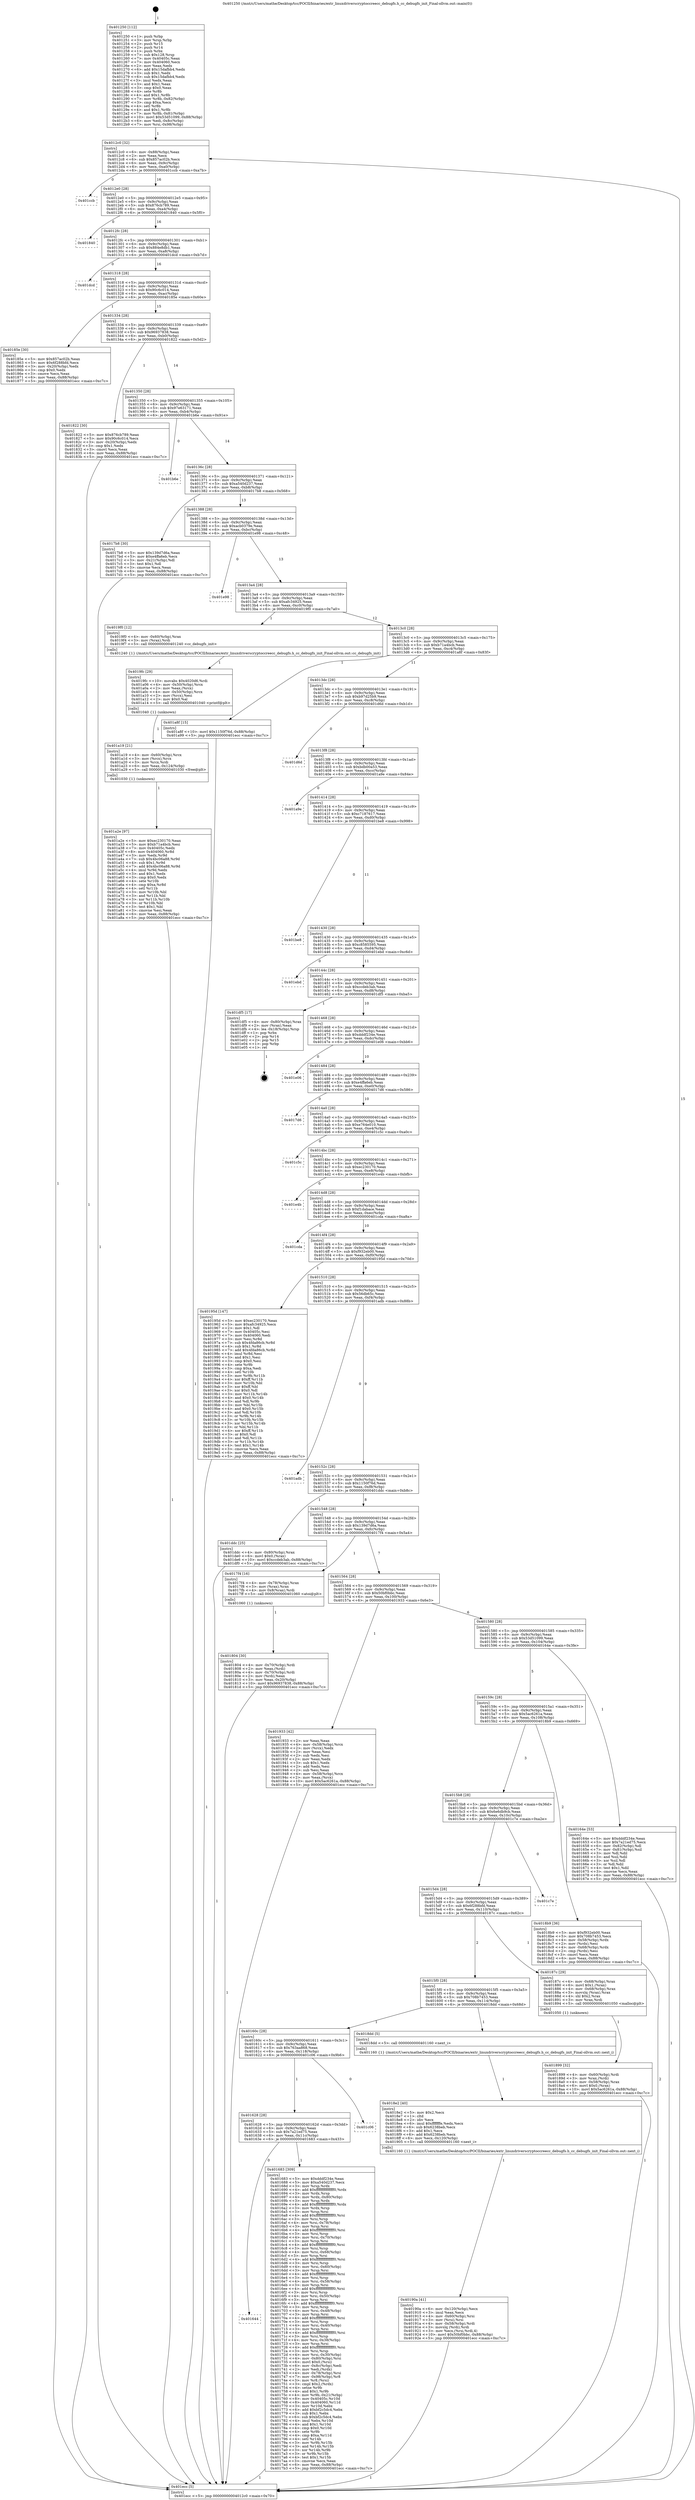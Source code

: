 digraph "0x401250" {
  label = "0x401250 (/mnt/c/Users/mathe/Desktop/tcc/POCII/binaries/extr_linuxdriverscryptoccreecc_debugfs.h_cc_debugfs_init_Final-ollvm.out::main(0))"
  labelloc = "t"
  node[shape=record]

  Entry [label="",width=0.3,height=0.3,shape=circle,fillcolor=black,style=filled]
  "0x4012c0" [label="{
     0x4012c0 [32]\l
     | [instrs]\l
     &nbsp;&nbsp;0x4012c0 \<+6\>: mov -0x88(%rbp),%eax\l
     &nbsp;&nbsp;0x4012c6 \<+2\>: mov %eax,%ecx\l
     &nbsp;&nbsp;0x4012c8 \<+6\>: sub $0x857ac02b,%ecx\l
     &nbsp;&nbsp;0x4012ce \<+6\>: mov %eax,-0x9c(%rbp)\l
     &nbsp;&nbsp;0x4012d4 \<+6\>: mov %ecx,-0xa0(%rbp)\l
     &nbsp;&nbsp;0x4012da \<+6\>: je 0000000000401ccb \<main+0xa7b\>\l
  }"]
  "0x401ccb" [label="{
     0x401ccb\l
  }", style=dashed]
  "0x4012e0" [label="{
     0x4012e0 [28]\l
     | [instrs]\l
     &nbsp;&nbsp;0x4012e0 \<+5\>: jmp 00000000004012e5 \<main+0x95\>\l
     &nbsp;&nbsp;0x4012e5 \<+6\>: mov -0x9c(%rbp),%eax\l
     &nbsp;&nbsp;0x4012eb \<+5\>: sub $0x876cb789,%eax\l
     &nbsp;&nbsp;0x4012f0 \<+6\>: mov %eax,-0xa4(%rbp)\l
     &nbsp;&nbsp;0x4012f6 \<+6\>: je 0000000000401840 \<main+0x5f0\>\l
  }"]
  Exit [label="",width=0.3,height=0.3,shape=circle,fillcolor=black,style=filled,peripheries=2]
  "0x401840" [label="{
     0x401840\l
  }", style=dashed]
  "0x4012fc" [label="{
     0x4012fc [28]\l
     | [instrs]\l
     &nbsp;&nbsp;0x4012fc \<+5\>: jmp 0000000000401301 \<main+0xb1\>\l
     &nbsp;&nbsp;0x401301 \<+6\>: mov -0x9c(%rbp),%eax\l
     &nbsp;&nbsp;0x401307 \<+5\>: sub $0x884e8db1,%eax\l
     &nbsp;&nbsp;0x40130c \<+6\>: mov %eax,-0xa8(%rbp)\l
     &nbsp;&nbsp;0x401312 \<+6\>: je 0000000000401dcd \<main+0xb7d\>\l
  }"]
  "0x401a2e" [label="{
     0x401a2e [97]\l
     | [instrs]\l
     &nbsp;&nbsp;0x401a2e \<+5\>: mov $0xec230170,%eax\l
     &nbsp;&nbsp;0x401a33 \<+5\>: mov $0xb71a4bcb,%esi\l
     &nbsp;&nbsp;0x401a38 \<+7\>: mov 0x40405c,%edx\l
     &nbsp;&nbsp;0x401a3f \<+8\>: mov 0x404060,%r8d\l
     &nbsp;&nbsp;0x401a47 \<+3\>: mov %edx,%r9d\l
     &nbsp;&nbsp;0x401a4a \<+7\>: sub $0x4bc06a88,%r9d\l
     &nbsp;&nbsp;0x401a51 \<+4\>: sub $0x1,%r9d\l
     &nbsp;&nbsp;0x401a55 \<+7\>: add $0x4bc06a88,%r9d\l
     &nbsp;&nbsp;0x401a5c \<+4\>: imul %r9d,%edx\l
     &nbsp;&nbsp;0x401a60 \<+3\>: and $0x1,%edx\l
     &nbsp;&nbsp;0x401a63 \<+3\>: cmp $0x0,%edx\l
     &nbsp;&nbsp;0x401a66 \<+4\>: sete %r10b\l
     &nbsp;&nbsp;0x401a6a \<+4\>: cmp $0xa,%r8d\l
     &nbsp;&nbsp;0x401a6e \<+4\>: setl %r11b\l
     &nbsp;&nbsp;0x401a72 \<+3\>: mov %r10b,%bl\l
     &nbsp;&nbsp;0x401a75 \<+3\>: and %r11b,%bl\l
     &nbsp;&nbsp;0x401a78 \<+3\>: xor %r11b,%r10b\l
     &nbsp;&nbsp;0x401a7b \<+3\>: or %r10b,%bl\l
     &nbsp;&nbsp;0x401a7e \<+3\>: test $0x1,%bl\l
     &nbsp;&nbsp;0x401a81 \<+3\>: cmovne %esi,%eax\l
     &nbsp;&nbsp;0x401a84 \<+6\>: mov %eax,-0x88(%rbp)\l
     &nbsp;&nbsp;0x401a8a \<+5\>: jmp 0000000000401ecc \<main+0xc7c\>\l
  }"]
  "0x401dcd" [label="{
     0x401dcd\l
  }", style=dashed]
  "0x401318" [label="{
     0x401318 [28]\l
     | [instrs]\l
     &nbsp;&nbsp;0x401318 \<+5\>: jmp 000000000040131d \<main+0xcd\>\l
     &nbsp;&nbsp;0x40131d \<+6\>: mov -0x9c(%rbp),%eax\l
     &nbsp;&nbsp;0x401323 \<+5\>: sub $0x90c6c014,%eax\l
     &nbsp;&nbsp;0x401328 \<+6\>: mov %eax,-0xac(%rbp)\l
     &nbsp;&nbsp;0x40132e \<+6\>: je 000000000040185e \<main+0x60e\>\l
  }"]
  "0x401a19" [label="{
     0x401a19 [21]\l
     | [instrs]\l
     &nbsp;&nbsp;0x401a19 \<+4\>: mov -0x60(%rbp),%rcx\l
     &nbsp;&nbsp;0x401a1d \<+3\>: mov (%rcx),%rcx\l
     &nbsp;&nbsp;0x401a20 \<+3\>: mov %rcx,%rdi\l
     &nbsp;&nbsp;0x401a23 \<+6\>: mov %eax,-0x124(%rbp)\l
     &nbsp;&nbsp;0x401a29 \<+5\>: call 0000000000401030 \<free@plt\>\l
     | [calls]\l
     &nbsp;&nbsp;0x401030 \{1\} (unknown)\l
  }"]
  "0x40185e" [label="{
     0x40185e [30]\l
     | [instrs]\l
     &nbsp;&nbsp;0x40185e \<+5\>: mov $0x857ac02b,%eax\l
     &nbsp;&nbsp;0x401863 \<+5\>: mov $0x6f288bfd,%ecx\l
     &nbsp;&nbsp;0x401868 \<+3\>: mov -0x20(%rbp),%edx\l
     &nbsp;&nbsp;0x40186b \<+3\>: cmp $0x0,%edx\l
     &nbsp;&nbsp;0x40186e \<+3\>: cmove %ecx,%eax\l
     &nbsp;&nbsp;0x401871 \<+6\>: mov %eax,-0x88(%rbp)\l
     &nbsp;&nbsp;0x401877 \<+5\>: jmp 0000000000401ecc \<main+0xc7c\>\l
  }"]
  "0x401334" [label="{
     0x401334 [28]\l
     | [instrs]\l
     &nbsp;&nbsp;0x401334 \<+5\>: jmp 0000000000401339 \<main+0xe9\>\l
     &nbsp;&nbsp;0x401339 \<+6\>: mov -0x9c(%rbp),%eax\l
     &nbsp;&nbsp;0x40133f \<+5\>: sub $0x96937838,%eax\l
     &nbsp;&nbsp;0x401344 \<+6\>: mov %eax,-0xb0(%rbp)\l
     &nbsp;&nbsp;0x40134a \<+6\>: je 0000000000401822 \<main+0x5d2\>\l
  }"]
  "0x4019fc" [label="{
     0x4019fc [29]\l
     | [instrs]\l
     &nbsp;&nbsp;0x4019fc \<+10\>: movabs $0x4020d6,%rdi\l
     &nbsp;&nbsp;0x401a06 \<+4\>: mov -0x50(%rbp),%rcx\l
     &nbsp;&nbsp;0x401a0a \<+2\>: mov %eax,(%rcx)\l
     &nbsp;&nbsp;0x401a0c \<+4\>: mov -0x50(%rbp),%rcx\l
     &nbsp;&nbsp;0x401a10 \<+2\>: mov (%rcx),%esi\l
     &nbsp;&nbsp;0x401a12 \<+2\>: mov $0x0,%al\l
     &nbsp;&nbsp;0x401a14 \<+5\>: call 0000000000401040 \<printf@plt\>\l
     | [calls]\l
     &nbsp;&nbsp;0x401040 \{1\} (unknown)\l
  }"]
  "0x401822" [label="{
     0x401822 [30]\l
     | [instrs]\l
     &nbsp;&nbsp;0x401822 \<+5\>: mov $0x876cb789,%eax\l
     &nbsp;&nbsp;0x401827 \<+5\>: mov $0x90c6c014,%ecx\l
     &nbsp;&nbsp;0x40182c \<+3\>: mov -0x20(%rbp),%edx\l
     &nbsp;&nbsp;0x40182f \<+3\>: cmp $0x1,%edx\l
     &nbsp;&nbsp;0x401832 \<+3\>: cmovl %ecx,%eax\l
     &nbsp;&nbsp;0x401835 \<+6\>: mov %eax,-0x88(%rbp)\l
     &nbsp;&nbsp;0x40183b \<+5\>: jmp 0000000000401ecc \<main+0xc7c\>\l
  }"]
  "0x401350" [label="{
     0x401350 [28]\l
     | [instrs]\l
     &nbsp;&nbsp;0x401350 \<+5\>: jmp 0000000000401355 \<main+0x105\>\l
     &nbsp;&nbsp;0x401355 \<+6\>: mov -0x9c(%rbp),%eax\l
     &nbsp;&nbsp;0x40135b \<+5\>: sub $0x97e63171,%eax\l
     &nbsp;&nbsp;0x401360 \<+6\>: mov %eax,-0xb4(%rbp)\l
     &nbsp;&nbsp;0x401366 \<+6\>: je 0000000000401b6e \<main+0x91e\>\l
  }"]
  "0x40190a" [label="{
     0x40190a [41]\l
     | [instrs]\l
     &nbsp;&nbsp;0x40190a \<+6\>: mov -0x120(%rbp),%ecx\l
     &nbsp;&nbsp;0x401910 \<+3\>: imul %eax,%ecx\l
     &nbsp;&nbsp;0x401913 \<+4\>: mov -0x60(%rbp),%rsi\l
     &nbsp;&nbsp;0x401917 \<+3\>: mov (%rsi),%rsi\l
     &nbsp;&nbsp;0x40191a \<+4\>: mov -0x58(%rbp),%rdi\l
     &nbsp;&nbsp;0x40191e \<+3\>: movslq (%rdi),%rdi\l
     &nbsp;&nbsp;0x401921 \<+3\>: mov %ecx,(%rsi,%rdi,4)\l
     &nbsp;&nbsp;0x401924 \<+10\>: movl $0x50bf0bbc,-0x88(%rbp)\l
     &nbsp;&nbsp;0x40192e \<+5\>: jmp 0000000000401ecc \<main+0xc7c\>\l
  }"]
  "0x401b6e" [label="{
     0x401b6e\l
  }", style=dashed]
  "0x40136c" [label="{
     0x40136c [28]\l
     | [instrs]\l
     &nbsp;&nbsp;0x40136c \<+5\>: jmp 0000000000401371 \<main+0x121\>\l
     &nbsp;&nbsp;0x401371 \<+6\>: mov -0x9c(%rbp),%eax\l
     &nbsp;&nbsp;0x401377 \<+5\>: sub $0xa540d237,%eax\l
     &nbsp;&nbsp;0x40137c \<+6\>: mov %eax,-0xb8(%rbp)\l
     &nbsp;&nbsp;0x401382 \<+6\>: je 00000000004017b8 \<main+0x568\>\l
  }"]
  "0x4018e2" [label="{
     0x4018e2 [40]\l
     | [instrs]\l
     &nbsp;&nbsp;0x4018e2 \<+5\>: mov $0x2,%ecx\l
     &nbsp;&nbsp;0x4018e7 \<+1\>: cltd\l
     &nbsp;&nbsp;0x4018e8 \<+2\>: idiv %ecx\l
     &nbsp;&nbsp;0x4018ea \<+6\>: imul $0xfffffffe,%edx,%ecx\l
     &nbsp;&nbsp;0x4018f0 \<+6\>: sub $0x6238beb,%ecx\l
     &nbsp;&nbsp;0x4018f6 \<+3\>: add $0x1,%ecx\l
     &nbsp;&nbsp;0x4018f9 \<+6\>: add $0x6238beb,%ecx\l
     &nbsp;&nbsp;0x4018ff \<+6\>: mov %ecx,-0x120(%rbp)\l
     &nbsp;&nbsp;0x401905 \<+5\>: call 0000000000401160 \<next_i\>\l
     | [calls]\l
     &nbsp;&nbsp;0x401160 \{1\} (/mnt/c/Users/mathe/Desktop/tcc/POCII/binaries/extr_linuxdriverscryptoccreecc_debugfs.h_cc_debugfs_init_Final-ollvm.out::next_i)\l
  }"]
  "0x4017b8" [label="{
     0x4017b8 [30]\l
     | [instrs]\l
     &nbsp;&nbsp;0x4017b8 \<+5\>: mov $0x139d7d6a,%eax\l
     &nbsp;&nbsp;0x4017bd \<+5\>: mov $0xe4ffa6eb,%ecx\l
     &nbsp;&nbsp;0x4017c2 \<+3\>: mov -0x21(%rbp),%dl\l
     &nbsp;&nbsp;0x4017c5 \<+3\>: test $0x1,%dl\l
     &nbsp;&nbsp;0x4017c8 \<+3\>: cmovne %ecx,%eax\l
     &nbsp;&nbsp;0x4017cb \<+6\>: mov %eax,-0x88(%rbp)\l
     &nbsp;&nbsp;0x4017d1 \<+5\>: jmp 0000000000401ecc \<main+0xc7c\>\l
  }"]
  "0x401388" [label="{
     0x401388 [28]\l
     | [instrs]\l
     &nbsp;&nbsp;0x401388 \<+5\>: jmp 000000000040138d \<main+0x13d\>\l
     &nbsp;&nbsp;0x40138d \<+6\>: mov -0x9c(%rbp),%eax\l
     &nbsp;&nbsp;0x401393 \<+5\>: sub $0xacb0379e,%eax\l
     &nbsp;&nbsp;0x401398 \<+6\>: mov %eax,-0xbc(%rbp)\l
     &nbsp;&nbsp;0x40139e \<+6\>: je 0000000000401e98 \<main+0xc48\>\l
  }"]
  "0x401899" [label="{
     0x401899 [32]\l
     | [instrs]\l
     &nbsp;&nbsp;0x401899 \<+4\>: mov -0x60(%rbp),%rdi\l
     &nbsp;&nbsp;0x40189d \<+3\>: mov %rax,(%rdi)\l
     &nbsp;&nbsp;0x4018a0 \<+4\>: mov -0x58(%rbp),%rax\l
     &nbsp;&nbsp;0x4018a4 \<+6\>: movl $0x0,(%rax)\l
     &nbsp;&nbsp;0x4018aa \<+10\>: movl $0x5ac6261a,-0x88(%rbp)\l
     &nbsp;&nbsp;0x4018b4 \<+5\>: jmp 0000000000401ecc \<main+0xc7c\>\l
  }"]
  "0x401e98" [label="{
     0x401e98\l
  }", style=dashed]
  "0x4013a4" [label="{
     0x4013a4 [28]\l
     | [instrs]\l
     &nbsp;&nbsp;0x4013a4 \<+5\>: jmp 00000000004013a9 \<main+0x159\>\l
     &nbsp;&nbsp;0x4013a9 \<+6\>: mov -0x9c(%rbp),%eax\l
     &nbsp;&nbsp;0x4013af \<+5\>: sub $0xafc34925,%eax\l
     &nbsp;&nbsp;0x4013b4 \<+6\>: mov %eax,-0xc0(%rbp)\l
     &nbsp;&nbsp;0x4013ba \<+6\>: je 00000000004019f0 \<main+0x7a0\>\l
  }"]
  "0x401804" [label="{
     0x401804 [30]\l
     | [instrs]\l
     &nbsp;&nbsp;0x401804 \<+4\>: mov -0x70(%rbp),%rdi\l
     &nbsp;&nbsp;0x401808 \<+2\>: mov %eax,(%rdi)\l
     &nbsp;&nbsp;0x40180a \<+4\>: mov -0x70(%rbp),%rdi\l
     &nbsp;&nbsp;0x40180e \<+2\>: mov (%rdi),%eax\l
     &nbsp;&nbsp;0x401810 \<+3\>: mov %eax,-0x20(%rbp)\l
     &nbsp;&nbsp;0x401813 \<+10\>: movl $0x96937838,-0x88(%rbp)\l
     &nbsp;&nbsp;0x40181d \<+5\>: jmp 0000000000401ecc \<main+0xc7c\>\l
  }"]
  "0x4019f0" [label="{
     0x4019f0 [12]\l
     | [instrs]\l
     &nbsp;&nbsp;0x4019f0 \<+4\>: mov -0x60(%rbp),%rax\l
     &nbsp;&nbsp;0x4019f4 \<+3\>: mov (%rax),%rdi\l
     &nbsp;&nbsp;0x4019f7 \<+5\>: call 0000000000401240 \<cc_debugfs_init\>\l
     | [calls]\l
     &nbsp;&nbsp;0x401240 \{1\} (/mnt/c/Users/mathe/Desktop/tcc/POCII/binaries/extr_linuxdriverscryptoccreecc_debugfs.h_cc_debugfs_init_Final-ollvm.out::cc_debugfs_init)\l
  }"]
  "0x4013c0" [label="{
     0x4013c0 [28]\l
     | [instrs]\l
     &nbsp;&nbsp;0x4013c0 \<+5\>: jmp 00000000004013c5 \<main+0x175\>\l
     &nbsp;&nbsp;0x4013c5 \<+6\>: mov -0x9c(%rbp),%eax\l
     &nbsp;&nbsp;0x4013cb \<+5\>: sub $0xb71a4bcb,%eax\l
     &nbsp;&nbsp;0x4013d0 \<+6\>: mov %eax,-0xc4(%rbp)\l
     &nbsp;&nbsp;0x4013d6 \<+6\>: je 0000000000401a8f \<main+0x83f\>\l
  }"]
  "0x401644" [label="{
     0x401644\l
  }", style=dashed]
  "0x401a8f" [label="{
     0x401a8f [15]\l
     | [instrs]\l
     &nbsp;&nbsp;0x401a8f \<+10\>: movl $0x1150f76d,-0x88(%rbp)\l
     &nbsp;&nbsp;0x401a99 \<+5\>: jmp 0000000000401ecc \<main+0xc7c\>\l
  }"]
  "0x4013dc" [label="{
     0x4013dc [28]\l
     | [instrs]\l
     &nbsp;&nbsp;0x4013dc \<+5\>: jmp 00000000004013e1 \<main+0x191\>\l
     &nbsp;&nbsp;0x4013e1 \<+6\>: mov -0x9c(%rbp),%eax\l
     &nbsp;&nbsp;0x4013e7 \<+5\>: sub $0xb97d25b9,%eax\l
     &nbsp;&nbsp;0x4013ec \<+6\>: mov %eax,-0xc8(%rbp)\l
     &nbsp;&nbsp;0x4013f2 \<+6\>: je 0000000000401d6d \<main+0xb1d\>\l
  }"]
  "0x401683" [label="{
     0x401683 [309]\l
     | [instrs]\l
     &nbsp;&nbsp;0x401683 \<+5\>: mov $0xdddf234e,%eax\l
     &nbsp;&nbsp;0x401688 \<+5\>: mov $0xa540d237,%ecx\l
     &nbsp;&nbsp;0x40168d \<+3\>: mov %rsp,%rdx\l
     &nbsp;&nbsp;0x401690 \<+4\>: add $0xfffffffffffffff0,%rdx\l
     &nbsp;&nbsp;0x401694 \<+3\>: mov %rdx,%rsp\l
     &nbsp;&nbsp;0x401697 \<+4\>: mov %rdx,-0x80(%rbp)\l
     &nbsp;&nbsp;0x40169b \<+3\>: mov %rsp,%rdx\l
     &nbsp;&nbsp;0x40169e \<+4\>: add $0xfffffffffffffff0,%rdx\l
     &nbsp;&nbsp;0x4016a2 \<+3\>: mov %rdx,%rsp\l
     &nbsp;&nbsp;0x4016a5 \<+3\>: mov %rsp,%rsi\l
     &nbsp;&nbsp;0x4016a8 \<+4\>: add $0xfffffffffffffff0,%rsi\l
     &nbsp;&nbsp;0x4016ac \<+3\>: mov %rsi,%rsp\l
     &nbsp;&nbsp;0x4016af \<+4\>: mov %rsi,-0x78(%rbp)\l
     &nbsp;&nbsp;0x4016b3 \<+3\>: mov %rsp,%rsi\l
     &nbsp;&nbsp;0x4016b6 \<+4\>: add $0xfffffffffffffff0,%rsi\l
     &nbsp;&nbsp;0x4016ba \<+3\>: mov %rsi,%rsp\l
     &nbsp;&nbsp;0x4016bd \<+4\>: mov %rsi,-0x70(%rbp)\l
     &nbsp;&nbsp;0x4016c1 \<+3\>: mov %rsp,%rsi\l
     &nbsp;&nbsp;0x4016c4 \<+4\>: add $0xfffffffffffffff0,%rsi\l
     &nbsp;&nbsp;0x4016c8 \<+3\>: mov %rsi,%rsp\l
     &nbsp;&nbsp;0x4016cb \<+4\>: mov %rsi,-0x68(%rbp)\l
     &nbsp;&nbsp;0x4016cf \<+3\>: mov %rsp,%rsi\l
     &nbsp;&nbsp;0x4016d2 \<+4\>: add $0xfffffffffffffff0,%rsi\l
     &nbsp;&nbsp;0x4016d6 \<+3\>: mov %rsi,%rsp\l
     &nbsp;&nbsp;0x4016d9 \<+4\>: mov %rsi,-0x60(%rbp)\l
     &nbsp;&nbsp;0x4016dd \<+3\>: mov %rsp,%rsi\l
     &nbsp;&nbsp;0x4016e0 \<+4\>: add $0xfffffffffffffff0,%rsi\l
     &nbsp;&nbsp;0x4016e4 \<+3\>: mov %rsi,%rsp\l
     &nbsp;&nbsp;0x4016e7 \<+4\>: mov %rsi,-0x58(%rbp)\l
     &nbsp;&nbsp;0x4016eb \<+3\>: mov %rsp,%rsi\l
     &nbsp;&nbsp;0x4016ee \<+4\>: add $0xfffffffffffffff0,%rsi\l
     &nbsp;&nbsp;0x4016f2 \<+3\>: mov %rsi,%rsp\l
     &nbsp;&nbsp;0x4016f5 \<+4\>: mov %rsi,-0x50(%rbp)\l
     &nbsp;&nbsp;0x4016f9 \<+3\>: mov %rsp,%rsi\l
     &nbsp;&nbsp;0x4016fc \<+4\>: add $0xfffffffffffffff0,%rsi\l
     &nbsp;&nbsp;0x401700 \<+3\>: mov %rsi,%rsp\l
     &nbsp;&nbsp;0x401703 \<+4\>: mov %rsi,-0x48(%rbp)\l
     &nbsp;&nbsp;0x401707 \<+3\>: mov %rsp,%rsi\l
     &nbsp;&nbsp;0x40170a \<+4\>: add $0xfffffffffffffff0,%rsi\l
     &nbsp;&nbsp;0x40170e \<+3\>: mov %rsi,%rsp\l
     &nbsp;&nbsp;0x401711 \<+4\>: mov %rsi,-0x40(%rbp)\l
     &nbsp;&nbsp;0x401715 \<+3\>: mov %rsp,%rsi\l
     &nbsp;&nbsp;0x401718 \<+4\>: add $0xfffffffffffffff0,%rsi\l
     &nbsp;&nbsp;0x40171c \<+3\>: mov %rsi,%rsp\l
     &nbsp;&nbsp;0x40171f \<+4\>: mov %rsi,-0x38(%rbp)\l
     &nbsp;&nbsp;0x401723 \<+3\>: mov %rsp,%rsi\l
     &nbsp;&nbsp;0x401726 \<+4\>: add $0xfffffffffffffff0,%rsi\l
     &nbsp;&nbsp;0x40172a \<+3\>: mov %rsi,%rsp\l
     &nbsp;&nbsp;0x40172d \<+4\>: mov %rsi,-0x30(%rbp)\l
     &nbsp;&nbsp;0x401731 \<+4\>: mov -0x80(%rbp),%rsi\l
     &nbsp;&nbsp;0x401735 \<+6\>: movl $0x0,(%rsi)\l
     &nbsp;&nbsp;0x40173b \<+6\>: mov -0x8c(%rbp),%edi\l
     &nbsp;&nbsp;0x401741 \<+2\>: mov %edi,(%rdx)\l
     &nbsp;&nbsp;0x401743 \<+4\>: mov -0x78(%rbp),%rsi\l
     &nbsp;&nbsp;0x401747 \<+7\>: mov -0x98(%rbp),%r8\l
     &nbsp;&nbsp;0x40174e \<+3\>: mov %r8,(%rsi)\l
     &nbsp;&nbsp;0x401751 \<+3\>: cmpl $0x2,(%rdx)\l
     &nbsp;&nbsp;0x401754 \<+4\>: setne %r9b\l
     &nbsp;&nbsp;0x401758 \<+4\>: and $0x1,%r9b\l
     &nbsp;&nbsp;0x40175c \<+4\>: mov %r9b,-0x21(%rbp)\l
     &nbsp;&nbsp;0x401760 \<+8\>: mov 0x40405c,%r10d\l
     &nbsp;&nbsp;0x401768 \<+8\>: mov 0x404060,%r11d\l
     &nbsp;&nbsp;0x401770 \<+3\>: mov %r10d,%ebx\l
     &nbsp;&nbsp;0x401773 \<+6\>: add $0xbf2c5dc4,%ebx\l
     &nbsp;&nbsp;0x401779 \<+3\>: sub $0x1,%ebx\l
     &nbsp;&nbsp;0x40177c \<+6\>: sub $0xbf2c5dc4,%ebx\l
     &nbsp;&nbsp;0x401782 \<+4\>: imul %ebx,%r10d\l
     &nbsp;&nbsp;0x401786 \<+4\>: and $0x1,%r10d\l
     &nbsp;&nbsp;0x40178a \<+4\>: cmp $0x0,%r10d\l
     &nbsp;&nbsp;0x40178e \<+4\>: sete %r9b\l
     &nbsp;&nbsp;0x401792 \<+4\>: cmp $0xa,%r11d\l
     &nbsp;&nbsp;0x401796 \<+4\>: setl %r14b\l
     &nbsp;&nbsp;0x40179a \<+3\>: mov %r9b,%r15b\l
     &nbsp;&nbsp;0x40179d \<+3\>: and %r14b,%r15b\l
     &nbsp;&nbsp;0x4017a0 \<+3\>: xor %r14b,%r9b\l
     &nbsp;&nbsp;0x4017a3 \<+3\>: or %r9b,%r15b\l
     &nbsp;&nbsp;0x4017a6 \<+4\>: test $0x1,%r15b\l
     &nbsp;&nbsp;0x4017aa \<+3\>: cmovne %ecx,%eax\l
     &nbsp;&nbsp;0x4017ad \<+6\>: mov %eax,-0x88(%rbp)\l
     &nbsp;&nbsp;0x4017b3 \<+5\>: jmp 0000000000401ecc \<main+0xc7c\>\l
  }"]
  "0x401d6d" [label="{
     0x401d6d\l
  }", style=dashed]
  "0x4013f8" [label="{
     0x4013f8 [28]\l
     | [instrs]\l
     &nbsp;&nbsp;0x4013f8 \<+5\>: jmp 00000000004013fd \<main+0x1ad\>\l
     &nbsp;&nbsp;0x4013fd \<+6\>: mov -0x9c(%rbp),%eax\l
     &nbsp;&nbsp;0x401403 \<+5\>: sub $0xbdb00a53,%eax\l
     &nbsp;&nbsp;0x401408 \<+6\>: mov %eax,-0xcc(%rbp)\l
     &nbsp;&nbsp;0x40140e \<+6\>: je 0000000000401a9e \<main+0x84e\>\l
  }"]
  "0x401628" [label="{
     0x401628 [28]\l
     | [instrs]\l
     &nbsp;&nbsp;0x401628 \<+5\>: jmp 000000000040162d \<main+0x3dd\>\l
     &nbsp;&nbsp;0x40162d \<+6\>: mov -0x9c(%rbp),%eax\l
     &nbsp;&nbsp;0x401633 \<+5\>: sub $0x7a21ed75,%eax\l
     &nbsp;&nbsp;0x401638 \<+6\>: mov %eax,-0x11c(%rbp)\l
     &nbsp;&nbsp;0x40163e \<+6\>: je 0000000000401683 \<main+0x433\>\l
  }"]
  "0x401a9e" [label="{
     0x401a9e\l
  }", style=dashed]
  "0x401414" [label="{
     0x401414 [28]\l
     | [instrs]\l
     &nbsp;&nbsp;0x401414 \<+5\>: jmp 0000000000401419 \<main+0x1c9\>\l
     &nbsp;&nbsp;0x401419 \<+6\>: mov -0x9c(%rbp),%eax\l
     &nbsp;&nbsp;0x40141f \<+5\>: sub $0xc7187617,%eax\l
     &nbsp;&nbsp;0x401424 \<+6\>: mov %eax,-0xd0(%rbp)\l
     &nbsp;&nbsp;0x40142a \<+6\>: je 0000000000401be8 \<main+0x998\>\l
  }"]
  "0x401c06" [label="{
     0x401c06\l
  }", style=dashed]
  "0x401be8" [label="{
     0x401be8\l
  }", style=dashed]
  "0x401430" [label="{
     0x401430 [28]\l
     | [instrs]\l
     &nbsp;&nbsp;0x401430 \<+5\>: jmp 0000000000401435 \<main+0x1e5\>\l
     &nbsp;&nbsp;0x401435 \<+6\>: mov -0x9c(%rbp),%eax\l
     &nbsp;&nbsp;0x40143b \<+5\>: sub $0xc8585595,%eax\l
     &nbsp;&nbsp;0x401440 \<+6\>: mov %eax,-0xd4(%rbp)\l
     &nbsp;&nbsp;0x401446 \<+6\>: je 0000000000401ebd \<main+0xc6d\>\l
  }"]
  "0x40160c" [label="{
     0x40160c [28]\l
     | [instrs]\l
     &nbsp;&nbsp;0x40160c \<+5\>: jmp 0000000000401611 \<main+0x3c1\>\l
     &nbsp;&nbsp;0x401611 \<+6\>: mov -0x9c(%rbp),%eax\l
     &nbsp;&nbsp;0x401617 \<+5\>: sub $0x763aa868,%eax\l
     &nbsp;&nbsp;0x40161c \<+6\>: mov %eax,-0x118(%rbp)\l
     &nbsp;&nbsp;0x401622 \<+6\>: je 0000000000401c06 \<main+0x9b6\>\l
  }"]
  "0x401ebd" [label="{
     0x401ebd\l
  }", style=dashed]
  "0x40144c" [label="{
     0x40144c [28]\l
     | [instrs]\l
     &nbsp;&nbsp;0x40144c \<+5\>: jmp 0000000000401451 \<main+0x201\>\l
     &nbsp;&nbsp;0x401451 \<+6\>: mov -0x9c(%rbp),%eax\l
     &nbsp;&nbsp;0x401457 \<+5\>: sub $0xccdeb3ab,%eax\l
     &nbsp;&nbsp;0x40145c \<+6\>: mov %eax,-0xd8(%rbp)\l
     &nbsp;&nbsp;0x401462 \<+6\>: je 0000000000401df5 \<main+0xba5\>\l
  }"]
  "0x4018dd" [label="{
     0x4018dd [5]\l
     | [instrs]\l
     &nbsp;&nbsp;0x4018dd \<+5\>: call 0000000000401160 \<next_i\>\l
     | [calls]\l
     &nbsp;&nbsp;0x401160 \{1\} (/mnt/c/Users/mathe/Desktop/tcc/POCII/binaries/extr_linuxdriverscryptoccreecc_debugfs.h_cc_debugfs_init_Final-ollvm.out::next_i)\l
  }"]
  "0x401df5" [label="{
     0x401df5 [17]\l
     | [instrs]\l
     &nbsp;&nbsp;0x401df5 \<+4\>: mov -0x80(%rbp),%rax\l
     &nbsp;&nbsp;0x401df9 \<+2\>: mov (%rax),%eax\l
     &nbsp;&nbsp;0x401dfb \<+4\>: lea -0x18(%rbp),%rsp\l
     &nbsp;&nbsp;0x401dff \<+1\>: pop %rbx\l
     &nbsp;&nbsp;0x401e00 \<+2\>: pop %r14\l
     &nbsp;&nbsp;0x401e02 \<+2\>: pop %r15\l
     &nbsp;&nbsp;0x401e04 \<+1\>: pop %rbp\l
     &nbsp;&nbsp;0x401e05 \<+1\>: ret\l
  }"]
  "0x401468" [label="{
     0x401468 [28]\l
     | [instrs]\l
     &nbsp;&nbsp;0x401468 \<+5\>: jmp 000000000040146d \<main+0x21d\>\l
     &nbsp;&nbsp;0x40146d \<+6\>: mov -0x9c(%rbp),%eax\l
     &nbsp;&nbsp;0x401473 \<+5\>: sub $0xdddf234e,%eax\l
     &nbsp;&nbsp;0x401478 \<+6\>: mov %eax,-0xdc(%rbp)\l
     &nbsp;&nbsp;0x40147e \<+6\>: je 0000000000401e06 \<main+0xbb6\>\l
  }"]
  "0x4015f0" [label="{
     0x4015f0 [28]\l
     | [instrs]\l
     &nbsp;&nbsp;0x4015f0 \<+5\>: jmp 00000000004015f5 \<main+0x3a5\>\l
     &nbsp;&nbsp;0x4015f5 \<+6\>: mov -0x9c(%rbp),%eax\l
     &nbsp;&nbsp;0x4015fb \<+5\>: sub $0x708b7453,%eax\l
     &nbsp;&nbsp;0x401600 \<+6\>: mov %eax,-0x114(%rbp)\l
     &nbsp;&nbsp;0x401606 \<+6\>: je 00000000004018dd \<main+0x68d\>\l
  }"]
  "0x401e06" [label="{
     0x401e06\l
  }", style=dashed]
  "0x401484" [label="{
     0x401484 [28]\l
     | [instrs]\l
     &nbsp;&nbsp;0x401484 \<+5\>: jmp 0000000000401489 \<main+0x239\>\l
     &nbsp;&nbsp;0x401489 \<+6\>: mov -0x9c(%rbp),%eax\l
     &nbsp;&nbsp;0x40148f \<+5\>: sub $0xe4ffa6eb,%eax\l
     &nbsp;&nbsp;0x401494 \<+6\>: mov %eax,-0xe0(%rbp)\l
     &nbsp;&nbsp;0x40149a \<+6\>: je 00000000004017d6 \<main+0x586\>\l
  }"]
  "0x40187c" [label="{
     0x40187c [29]\l
     | [instrs]\l
     &nbsp;&nbsp;0x40187c \<+4\>: mov -0x68(%rbp),%rax\l
     &nbsp;&nbsp;0x401880 \<+6\>: movl $0x1,(%rax)\l
     &nbsp;&nbsp;0x401886 \<+4\>: mov -0x68(%rbp),%rax\l
     &nbsp;&nbsp;0x40188a \<+3\>: movslq (%rax),%rax\l
     &nbsp;&nbsp;0x40188d \<+4\>: shl $0x2,%rax\l
     &nbsp;&nbsp;0x401891 \<+3\>: mov %rax,%rdi\l
     &nbsp;&nbsp;0x401894 \<+5\>: call 0000000000401050 \<malloc@plt\>\l
     | [calls]\l
     &nbsp;&nbsp;0x401050 \{1\} (unknown)\l
  }"]
  "0x4017d6" [label="{
     0x4017d6\l
  }", style=dashed]
  "0x4014a0" [label="{
     0x4014a0 [28]\l
     | [instrs]\l
     &nbsp;&nbsp;0x4014a0 \<+5\>: jmp 00000000004014a5 \<main+0x255\>\l
     &nbsp;&nbsp;0x4014a5 \<+6\>: mov -0x9c(%rbp),%eax\l
     &nbsp;&nbsp;0x4014ab \<+5\>: sub $0xe764e010,%eax\l
     &nbsp;&nbsp;0x4014b0 \<+6\>: mov %eax,-0xe4(%rbp)\l
     &nbsp;&nbsp;0x4014b6 \<+6\>: je 0000000000401c5c \<main+0xa0c\>\l
  }"]
  "0x4015d4" [label="{
     0x4015d4 [28]\l
     | [instrs]\l
     &nbsp;&nbsp;0x4015d4 \<+5\>: jmp 00000000004015d9 \<main+0x389\>\l
     &nbsp;&nbsp;0x4015d9 \<+6\>: mov -0x9c(%rbp),%eax\l
     &nbsp;&nbsp;0x4015df \<+5\>: sub $0x6f288bfd,%eax\l
     &nbsp;&nbsp;0x4015e4 \<+6\>: mov %eax,-0x110(%rbp)\l
     &nbsp;&nbsp;0x4015ea \<+6\>: je 000000000040187c \<main+0x62c\>\l
  }"]
  "0x401c5c" [label="{
     0x401c5c\l
  }", style=dashed]
  "0x4014bc" [label="{
     0x4014bc [28]\l
     | [instrs]\l
     &nbsp;&nbsp;0x4014bc \<+5\>: jmp 00000000004014c1 \<main+0x271\>\l
     &nbsp;&nbsp;0x4014c1 \<+6\>: mov -0x9c(%rbp),%eax\l
     &nbsp;&nbsp;0x4014c7 \<+5\>: sub $0xec230170,%eax\l
     &nbsp;&nbsp;0x4014cc \<+6\>: mov %eax,-0xe8(%rbp)\l
     &nbsp;&nbsp;0x4014d2 \<+6\>: je 0000000000401e4b \<main+0xbfb\>\l
  }"]
  "0x401c7e" [label="{
     0x401c7e\l
  }", style=dashed]
  "0x401e4b" [label="{
     0x401e4b\l
  }", style=dashed]
  "0x4014d8" [label="{
     0x4014d8 [28]\l
     | [instrs]\l
     &nbsp;&nbsp;0x4014d8 \<+5\>: jmp 00000000004014dd \<main+0x28d\>\l
     &nbsp;&nbsp;0x4014dd \<+6\>: mov -0x9c(%rbp),%eax\l
     &nbsp;&nbsp;0x4014e3 \<+5\>: sub $0xf1dabace,%eax\l
     &nbsp;&nbsp;0x4014e8 \<+6\>: mov %eax,-0xec(%rbp)\l
     &nbsp;&nbsp;0x4014ee \<+6\>: je 0000000000401cda \<main+0xa8a\>\l
  }"]
  "0x4015b8" [label="{
     0x4015b8 [28]\l
     | [instrs]\l
     &nbsp;&nbsp;0x4015b8 \<+5\>: jmp 00000000004015bd \<main+0x36d\>\l
     &nbsp;&nbsp;0x4015bd \<+6\>: mov -0x9c(%rbp),%eax\l
     &nbsp;&nbsp;0x4015c3 \<+5\>: sub $0x6e6db9cb,%eax\l
     &nbsp;&nbsp;0x4015c8 \<+6\>: mov %eax,-0x10c(%rbp)\l
     &nbsp;&nbsp;0x4015ce \<+6\>: je 0000000000401c7e \<main+0xa2e\>\l
  }"]
  "0x401cda" [label="{
     0x401cda\l
  }", style=dashed]
  "0x4014f4" [label="{
     0x4014f4 [28]\l
     | [instrs]\l
     &nbsp;&nbsp;0x4014f4 \<+5\>: jmp 00000000004014f9 \<main+0x2a9\>\l
     &nbsp;&nbsp;0x4014f9 \<+6\>: mov -0x9c(%rbp),%eax\l
     &nbsp;&nbsp;0x4014ff \<+5\>: sub $0xf932eb00,%eax\l
     &nbsp;&nbsp;0x401504 \<+6\>: mov %eax,-0xf0(%rbp)\l
     &nbsp;&nbsp;0x40150a \<+6\>: je 000000000040195d \<main+0x70d\>\l
  }"]
  "0x4018b9" [label="{
     0x4018b9 [36]\l
     | [instrs]\l
     &nbsp;&nbsp;0x4018b9 \<+5\>: mov $0xf932eb00,%eax\l
     &nbsp;&nbsp;0x4018be \<+5\>: mov $0x708b7453,%ecx\l
     &nbsp;&nbsp;0x4018c3 \<+4\>: mov -0x58(%rbp),%rdx\l
     &nbsp;&nbsp;0x4018c7 \<+2\>: mov (%rdx),%esi\l
     &nbsp;&nbsp;0x4018c9 \<+4\>: mov -0x68(%rbp),%rdx\l
     &nbsp;&nbsp;0x4018cd \<+2\>: cmp (%rdx),%esi\l
     &nbsp;&nbsp;0x4018cf \<+3\>: cmovl %ecx,%eax\l
     &nbsp;&nbsp;0x4018d2 \<+6\>: mov %eax,-0x88(%rbp)\l
     &nbsp;&nbsp;0x4018d8 \<+5\>: jmp 0000000000401ecc \<main+0xc7c\>\l
  }"]
  "0x40195d" [label="{
     0x40195d [147]\l
     | [instrs]\l
     &nbsp;&nbsp;0x40195d \<+5\>: mov $0xec230170,%eax\l
     &nbsp;&nbsp;0x401962 \<+5\>: mov $0xafc34925,%ecx\l
     &nbsp;&nbsp;0x401967 \<+2\>: mov $0x1,%dl\l
     &nbsp;&nbsp;0x401969 \<+7\>: mov 0x40405c,%esi\l
     &nbsp;&nbsp;0x401970 \<+7\>: mov 0x404060,%edi\l
     &nbsp;&nbsp;0x401977 \<+3\>: mov %esi,%r8d\l
     &nbsp;&nbsp;0x40197a \<+7\>: sub $0x4fda86cb,%r8d\l
     &nbsp;&nbsp;0x401981 \<+4\>: sub $0x1,%r8d\l
     &nbsp;&nbsp;0x401985 \<+7\>: add $0x4fda86cb,%r8d\l
     &nbsp;&nbsp;0x40198c \<+4\>: imul %r8d,%esi\l
     &nbsp;&nbsp;0x401990 \<+3\>: and $0x1,%esi\l
     &nbsp;&nbsp;0x401993 \<+3\>: cmp $0x0,%esi\l
     &nbsp;&nbsp;0x401996 \<+4\>: sete %r9b\l
     &nbsp;&nbsp;0x40199a \<+3\>: cmp $0xa,%edi\l
     &nbsp;&nbsp;0x40199d \<+4\>: setl %r10b\l
     &nbsp;&nbsp;0x4019a1 \<+3\>: mov %r9b,%r11b\l
     &nbsp;&nbsp;0x4019a4 \<+4\>: xor $0xff,%r11b\l
     &nbsp;&nbsp;0x4019a8 \<+3\>: mov %r10b,%bl\l
     &nbsp;&nbsp;0x4019ab \<+3\>: xor $0xff,%bl\l
     &nbsp;&nbsp;0x4019ae \<+3\>: xor $0x0,%dl\l
     &nbsp;&nbsp;0x4019b1 \<+3\>: mov %r11b,%r14b\l
     &nbsp;&nbsp;0x4019b4 \<+4\>: and $0x0,%r14b\l
     &nbsp;&nbsp;0x4019b8 \<+3\>: and %dl,%r9b\l
     &nbsp;&nbsp;0x4019bb \<+3\>: mov %bl,%r15b\l
     &nbsp;&nbsp;0x4019be \<+4\>: and $0x0,%r15b\l
     &nbsp;&nbsp;0x4019c2 \<+3\>: and %dl,%r10b\l
     &nbsp;&nbsp;0x4019c5 \<+3\>: or %r9b,%r14b\l
     &nbsp;&nbsp;0x4019c8 \<+3\>: or %r10b,%r15b\l
     &nbsp;&nbsp;0x4019cb \<+3\>: xor %r15b,%r14b\l
     &nbsp;&nbsp;0x4019ce \<+3\>: or %bl,%r11b\l
     &nbsp;&nbsp;0x4019d1 \<+4\>: xor $0xff,%r11b\l
     &nbsp;&nbsp;0x4019d5 \<+3\>: or $0x0,%dl\l
     &nbsp;&nbsp;0x4019d8 \<+3\>: and %dl,%r11b\l
     &nbsp;&nbsp;0x4019db \<+3\>: or %r11b,%r14b\l
     &nbsp;&nbsp;0x4019de \<+4\>: test $0x1,%r14b\l
     &nbsp;&nbsp;0x4019e2 \<+3\>: cmovne %ecx,%eax\l
     &nbsp;&nbsp;0x4019e5 \<+6\>: mov %eax,-0x88(%rbp)\l
     &nbsp;&nbsp;0x4019eb \<+5\>: jmp 0000000000401ecc \<main+0xc7c\>\l
  }"]
  "0x401510" [label="{
     0x401510 [28]\l
     | [instrs]\l
     &nbsp;&nbsp;0x401510 \<+5\>: jmp 0000000000401515 \<main+0x2c5\>\l
     &nbsp;&nbsp;0x401515 \<+6\>: mov -0x9c(%rbp),%eax\l
     &nbsp;&nbsp;0x40151b \<+5\>: sub $0x56db65c,%eax\l
     &nbsp;&nbsp;0x401520 \<+6\>: mov %eax,-0xf4(%rbp)\l
     &nbsp;&nbsp;0x401526 \<+6\>: je 0000000000401adb \<main+0x88b\>\l
  }"]
  "0x401250" [label="{
     0x401250 [112]\l
     | [instrs]\l
     &nbsp;&nbsp;0x401250 \<+1\>: push %rbp\l
     &nbsp;&nbsp;0x401251 \<+3\>: mov %rsp,%rbp\l
     &nbsp;&nbsp;0x401254 \<+2\>: push %r15\l
     &nbsp;&nbsp;0x401256 \<+2\>: push %r14\l
     &nbsp;&nbsp;0x401258 \<+1\>: push %rbx\l
     &nbsp;&nbsp;0x401259 \<+7\>: sub $0x128,%rsp\l
     &nbsp;&nbsp;0x401260 \<+7\>: mov 0x40405c,%eax\l
     &nbsp;&nbsp;0x401267 \<+7\>: mov 0x404060,%ecx\l
     &nbsp;&nbsp;0x40126e \<+2\>: mov %eax,%edx\l
     &nbsp;&nbsp;0x401270 \<+6\>: add $0x15dafbb4,%edx\l
     &nbsp;&nbsp;0x401276 \<+3\>: sub $0x1,%edx\l
     &nbsp;&nbsp;0x401279 \<+6\>: sub $0x15dafbb4,%edx\l
     &nbsp;&nbsp;0x40127f \<+3\>: imul %edx,%eax\l
     &nbsp;&nbsp;0x401282 \<+3\>: and $0x1,%eax\l
     &nbsp;&nbsp;0x401285 \<+3\>: cmp $0x0,%eax\l
     &nbsp;&nbsp;0x401288 \<+4\>: sete %r8b\l
     &nbsp;&nbsp;0x40128c \<+4\>: and $0x1,%r8b\l
     &nbsp;&nbsp;0x401290 \<+7\>: mov %r8b,-0x82(%rbp)\l
     &nbsp;&nbsp;0x401297 \<+3\>: cmp $0xa,%ecx\l
     &nbsp;&nbsp;0x40129a \<+4\>: setl %r8b\l
     &nbsp;&nbsp;0x40129e \<+4\>: and $0x1,%r8b\l
     &nbsp;&nbsp;0x4012a2 \<+7\>: mov %r8b,-0x81(%rbp)\l
     &nbsp;&nbsp;0x4012a9 \<+10\>: movl $0x53d51099,-0x88(%rbp)\l
     &nbsp;&nbsp;0x4012b3 \<+6\>: mov %edi,-0x8c(%rbp)\l
     &nbsp;&nbsp;0x4012b9 \<+7\>: mov %rsi,-0x98(%rbp)\l
  }"]
  "0x401adb" [label="{
     0x401adb\l
  }", style=dashed]
  "0x40152c" [label="{
     0x40152c [28]\l
     | [instrs]\l
     &nbsp;&nbsp;0x40152c \<+5\>: jmp 0000000000401531 \<main+0x2e1\>\l
     &nbsp;&nbsp;0x401531 \<+6\>: mov -0x9c(%rbp),%eax\l
     &nbsp;&nbsp;0x401537 \<+5\>: sub $0x1150f76d,%eax\l
     &nbsp;&nbsp;0x40153c \<+6\>: mov %eax,-0xf8(%rbp)\l
     &nbsp;&nbsp;0x401542 \<+6\>: je 0000000000401ddc \<main+0xb8c\>\l
  }"]
  "0x401ecc" [label="{
     0x401ecc [5]\l
     | [instrs]\l
     &nbsp;&nbsp;0x401ecc \<+5\>: jmp 00000000004012c0 \<main+0x70\>\l
  }"]
  "0x401ddc" [label="{
     0x401ddc [25]\l
     | [instrs]\l
     &nbsp;&nbsp;0x401ddc \<+4\>: mov -0x80(%rbp),%rax\l
     &nbsp;&nbsp;0x401de0 \<+6\>: movl $0x0,(%rax)\l
     &nbsp;&nbsp;0x401de6 \<+10\>: movl $0xccdeb3ab,-0x88(%rbp)\l
     &nbsp;&nbsp;0x401df0 \<+5\>: jmp 0000000000401ecc \<main+0xc7c\>\l
  }"]
  "0x401548" [label="{
     0x401548 [28]\l
     | [instrs]\l
     &nbsp;&nbsp;0x401548 \<+5\>: jmp 000000000040154d \<main+0x2fd\>\l
     &nbsp;&nbsp;0x40154d \<+6\>: mov -0x9c(%rbp),%eax\l
     &nbsp;&nbsp;0x401553 \<+5\>: sub $0x139d7d6a,%eax\l
     &nbsp;&nbsp;0x401558 \<+6\>: mov %eax,-0xfc(%rbp)\l
     &nbsp;&nbsp;0x40155e \<+6\>: je 00000000004017f4 \<main+0x5a4\>\l
  }"]
  "0x40159c" [label="{
     0x40159c [28]\l
     | [instrs]\l
     &nbsp;&nbsp;0x40159c \<+5\>: jmp 00000000004015a1 \<main+0x351\>\l
     &nbsp;&nbsp;0x4015a1 \<+6\>: mov -0x9c(%rbp),%eax\l
     &nbsp;&nbsp;0x4015a7 \<+5\>: sub $0x5ac6261a,%eax\l
     &nbsp;&nbsp;0x4015ac \<+6\>: mov %eax,-0x108(%rbp)\l
     &nbsp;&nbsp;0x4015b2 \<+6\>: je 00000000004018b9 \<main+0x669\>\l
  }"]
  "0x4017f4" [label="{
     0x4017f4 [16]\l
     | [instrs]\l
     &nbsp;&nbsp;0x4017f4 \<+4\>: mov -0x78(%rbp),%rax\l
     &nbsp;&nbsp;0x4017f8 \<+3\>: mov (%rax),%rax\l
     &nbsp;&nbsp;0x4017fb \<+4\>: mov 0x8(%rax),%rdi\l
     &nbsp;&nbsp;0x4017ff \<+5\>: call 0000000000401060 \<atoi@plt\>\l
     | [calls]\l
     &nbsp;&nbsp;0x401060 \{1\} (unknown)\l
  }"]
  "0x401564" [label="{
     0x401564 [28]\l
     | [instrs]\l
     &nbsp;&nbsp;0x401564 \<+5\>: jmp 0000000000401569 \<main+0x319\>\l
     &nbsp;&nbsp;0x401569 \<+6\>: mov -0x9c(%rbp),%eax\l
     &nbsp;&nbsp;0x40156f \<+5\>: sub $0x50bf0bbc,%eax\l
     &nbsp;&nbsp;0x401574 \<+6\>: mov %eax,-0x100(%rbp)\l
     &nbsp;&nbsp;0x40157a \<+6\>: je 0000000000401933 \<main+0x6e3\>\l
  }"]
  "0x40164e" [label="{
     0x40164e [53]\l
     | [instrs]\l
     &nbsp;&nbsp;0x40164e \<+5\>: mov $0xdddf234e,%eax\l
     &nbsp;&nbsp;0x401653 \<+5\>: mov $0x7a21ed75,%ecx\l
     &nbsp;&nbsp;0x401658 \<+6\>: mov -0x82(%rbp),%dl\l
     &nbsp;&nbsp;0x40165e \<+7\>: mov -0x81(%rbp),%sil\l
     &nbsp;&nbsp;0x401665 \<+3\>: mov %dl,%dil\l
     &nbsp;&nbsp;0x401668 \<+3\>: and %sil,%dil\l
     &nbsp;&nbsp;0x40166b \<+3\>: xor %sil,%dl\l
     &nbsp;&nbsp;0x40166e \<+3\>: or %dl,%dil\l
     &nbsp;&nbsp;0x401671 \<+4\>: test $0x1,%dil\l
     &nbsp;&nbsp;0x401675 \<+3\>: cmovne %ecx,%eax\l
     &nbsp;&nbsp;0x401678 \<+6\>: mov %eax,-0x88(%rbp)\l
     &nbsp;&nbsp;0x40167e \<+5\>: jmp 0000000000401ecc \<main+0xc7c\>\l
  }"]
  "0x401933" [label="{
     0x401933 [42]\l
     | [instrs]\l
     &nbsp;&nbsp;0x401933 \<+2\>: xor %eax,%eax\l
     &nbsp;&nbsp;0x401935 \<+4\>: mov -0x58(%rbp),%rcx\l
     &nbsp;&nbsp;0x401939 \<+2\>: mov (%rcx),%edx\l
     &nbsp;&nbsp;0x40193b \<+2\>: mov %eax,%esi\l
     &nbsp;&nbsp;0x40193d \<+2\>: sub %edx,%esi\l
     &nbsp;&nbsp;0x40193f \<+2\>: mov %eax,%edx\l
     &nbsp;&nbsp;0x401941 \<+3\>: sub $0x1,%edx\l
     &nbsp;&nbsp;0x401944 \<+2\>: add %edx,%esi\l
     &nbsp;&nbsp;0x401946 \<+2\>: sub %esi,%eax\l
     &nbsp;&nbsp;0x401948 \<+4\>: mov -0x58(%rbp),%rcx\l
     &nbsp;&nbsp;0x40194c \<+2\>: mov %eax,(%rcx)\l
     &nbsp;&nbsp;0x40194e \<+10\>: movl $0x5ac6261a,-0x88(%rbp)\l
     &nbsp;&nbsp;0x401958 \<+5\>: jmp 0000000000401ecc \<main+0xc7c\>\l
  }"]
  "0x401580" [label="{
     0x401580 [28]\l
     | [instrs]\l
     &nbsp;&nbsp;0x401580 \<+5\>: jmp 0000000000401585 \<main+0x335\>\l
     &nbsp;&nbsp;0x401585 \<+6\>: mov -0x9c(%rbp),%eax\l
     &nbsp;&nbsp;0x40158b \<+5\>: sub $0x53d51099,%eax\l
     &nbsp;&nbsp;0x401590 \<+6\>: mov %eax,-0x104(%rbp)\l
     &nbsp;&nbsp;0x401596 \<+6\>: je 000000000040164e \<main+0x3fe\>\l
  }"]
  Entry -> "0x401250" [label=" 1"]
  "0x4012c0" -> "0x401ccb" [label=" 0"]
  "0x4012c0" -> "0x4012e0" [label=" 16"]
  "0x401df5" -> Exit [label=" 1"]
  "0x4012e0" -> "0x401840" [label=" 0"]
  "0x4012e0" -> "0x4012fc" [label=" 16"]
  "0x401ddc" -> "0x401ecc" [label=" 1"]
  "0x4012fc" -> "0x401dcd" [label=" 0"]
  "0x4012fc" -> "0x401318" [label=" 16"]
  "0x401a8f" -> "0x401ecc" [label=" 1"]
  "0x401318" -> "0x40185e" [label=" 1"]
  "0x401318" -> "0x401334" [label=" 15"]
  "0x401a2e" -> "0x401ecc" [label=" 1"]
  "0x401334" -> "0x401822" [label=" 1"]
  "0x401334" -> "0x401350" [label=" 14"]
  "0x401a19" -> "0x401a2e" [label=" 1"]
  "0x401350" -> "0x401b6e" [label=" 0"]
  "0x401350" -> "0x40136c" [label=" 14"]
  "0x4019fc" -> "0x401a19" [label=" 1"]
  "0x40136c" -> "0x4017b8" [label=" 1"]
  "0x40136c" -> "0x401388" [label=" 13"]
  "0x4019f0" -> "0x4019fc" [label=" 1"]
  "0x401388" -> "0x401e98" [label=" 0"]
  "0x401388" -> "0x4013a4" [label=" 13"]
  "0x40195d" -> "0x401ecc" [label=" 1"]
  "0x4013a4" -> "0x4019f0" [label=" 1"]
  "0x4013a4" -> "0x4013c0" [label=" 12"]
  "0x401933" -> "0x401ecc" [label=" 1"]
  "0x4013c0" -> "0x401a8f" [label=" 1"]
  "0x4013c0" -> "0x4013dc" [label=" 11"]
  "0x4018e2" -> "0x40190a" [label=" 1"]
  "0x4013dc" -> "0x401d6d" [label=" 0"]
  "0x4013dc" -> "0x4013f8" [label=" 11"]
  "0x4018dd" -> "0x4018e2" [label=" 1"]
  "0x4013f8" -> "0x401a9e" [label=" 0"]
  "0x4013f8" -> "0x401414" [label=" 11"]
  "0x401899" -> "0x401ecc" [label=" 1"]
  "0x401414" -> "0x401be8" [label=" 0"]
  "0x401414" -> "0x401430" [label=" 11"]
  "0x40187c" -> "0x401899" [label=" 1"]
  "0x401430" -> "0x401ebd" [label=" 0"]
  "0x401430" -> "0x40144c" [label=" 11"]
  "0x401822" -> "0x401ecc" [label=" 1"]
  "0x40144c" -> "0x401df5" [label=" 1"]
  "0x40144c" -> "0x401468" [label=" 10"]
  "0x401804" -> "0x401ecc" [label=" 1"]
  "0x401468" -> "0x401e06" [label=" 0"]
  "0x401468" -> "0x401484" [label=" 10"]
  "0x4017b8" -> "0x401ecc" [label=" 1"]
  "0x401484" -> "0x4017d6" [label=" 0"]
  "0x401484" -> "0x4014a0" [label=" 10"]
  "0x401683" -> "0x401ecc" [label=" 1"]
  "0x4014a0" -> "0x401c5c" [label=" 0"]
  "0x4014a0" -> "0x4014bc" [label=" 10"]
  "0x401628" -> "0x401644" [label=" 0"]
  "0x4014bc" -> "0x401e4b" [label=" 0"]
  "0x4014bc" -> "0x4014d8" [label=" 10"]
  "0x401628" -> "0x401683" [label=" 1"]
  "0x4014d8" -> "0x401cda" [label=" 0"]
  "0x4014d8" -> "0x4014f4" [label=" 10"]
  "0x40160c" -> "0x401628" [label=" 1"]
  "0x4014f4" -> "0x40195d" [label=" 1"]
  "0x4014f4" -> "0x401510" [label=" 9"]
  "0x40160c" -> "0x401c06" [label=" 0"]
  "0x401510" -> "0x401adb" [label=" 0"]
  "0x401510" -> "0x40152c" [label=" 9"]
  "0x4015f0" -> "0x40160c" [label=" 1"]
  "0x40152c" -> "0x401ddc" [label=" 1"]
  "0x40152c" -> "0x401548" [label=" 8"]
  "0x4015f0" -> "0x4018dd" [label=" 1"]
  "0x401548" -> "0x4017f4" [label=" 1"]
  "0x401548" -> "0x401564" [label=" 7"]
  "0x4017f4" -> "0x401804" [label=" 1"]
  "0x401564" -> "0x401933" [label=" 1"]
  "0x401564" -> "0x401580" [label=" 6"]
  "0x4015d4" -> "0x4015f0" [label=" 2"]
  "0x401580" -> "0x40164e" [label=" 1"]
  "0x401580" -> "0x40159c" [label=" 5"]
  "0x40164e" -> "0x401ecc" [label=" 1"]
  "0x401250" -> "0x4012c0" [label=" 1"]
  "0x401ecc" -> "0x4012c0" [label=" 15"]
  "0x40185e" -> "0x401ecc" [label=" 1"]
  "0x40159c" -> "0x4018b9" [label=" 2"]
  "0x40159c" -> "0x4015b8" [label=" 3"]
  "0x4018b9" -> "0x401ecc" [label=" 2"]
  "0x4015b8" -> "0x401c7e" [label=" 0"]
  "0x4015b8" -> "0x4015d4" [label=" 3"]
  "0x40190a" -> "0x401ecc" [label=" 1"]
  "0x4015d4" -> "0x40187c" [label=" 1"]
}
